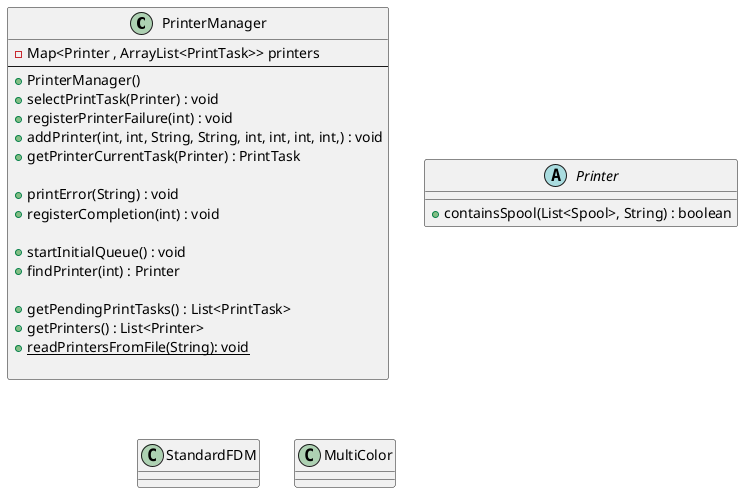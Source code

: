 @startuml
class PrinterManager{
    - Map<Printer , ArrayList<PrintTask>> printers
--
    + PrinterManager()
    + selectPrintTask(Printer) : void
    + registerPrinterFailure(int) : void
    + addPrinter(int, int, String, String, int, int, int, int,) : void
    + getPrinterCurrentTask(Printer) : PrintTask

    + printError(String) : void
    + registerCompletion(int) : void

  + startInitialQueue() : void
  + findPrinter(int) : Printer

  + getPendingPrintTasks() : List<PrintTask>
  + getPrinters() : List<Printer>
  + {static}readPrintersFromFile(String): void

}
abstract class Printer{
+ containsSpool(List<Spool>, String) : boolean
}
class StandardFDM{}
class MultiColor{}

@enduml